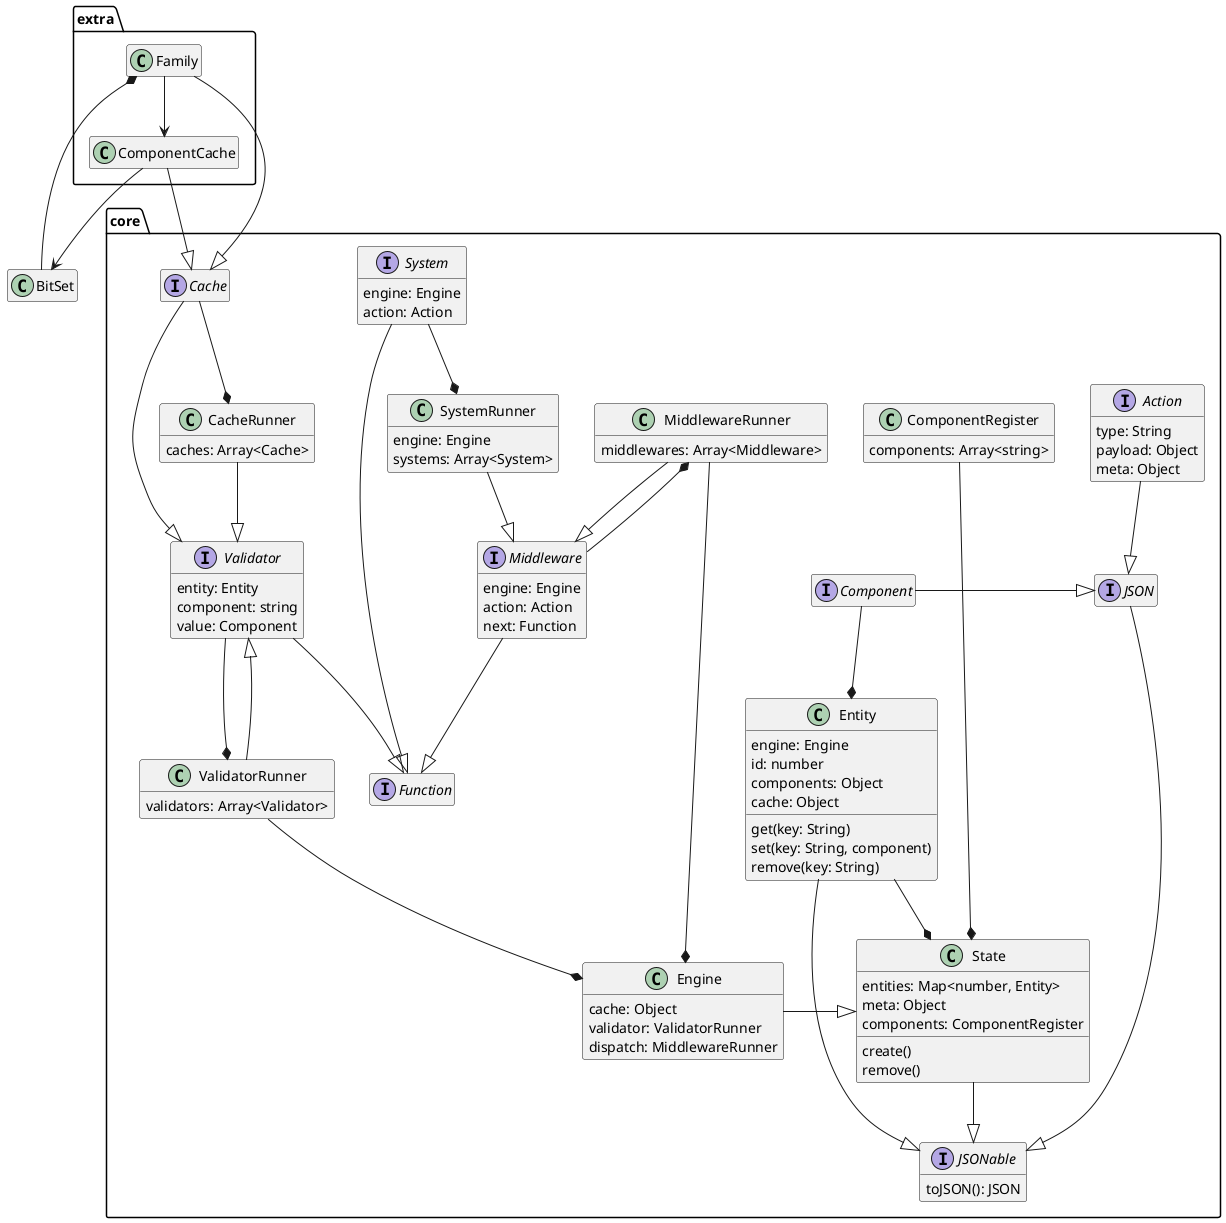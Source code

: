 @startuml

hide empty fields
hide empty methods

package core {

  interface Action {
    type: String
    payload: Object
    meta: Object
  }

  interface JSON
  interface JSONable {
    toJSON(): JSON
  }

  Action --|> JSON
  JSON --|> JSONable

  interface Middleware {
    engine: Engine
    action: Action
    next: Function
  }
  class MiddlewareRunner {
    middlewares: Array<Middleware>
  }

  MiddlewareRunner --|> Middleware
  Middleware --* MiddlewareRunner

  interface System {
    ' Systems should be able to set up events, etc. However I don't suppose
    ' That's system's job.
    engine: Engine
    action: Action
  }
  class SystemRunner {
    engine: Engine
    systems: Array<System>
  }

  SystemRunner --|> Middleware
  System --* SystemRunner

  interface Function

  Middleware --|> Function
  System --|> Function

  interface Component {
  }

  Component -|> JSON

  class Entity {
    engine: Engine
    id: number
    components: Object
    cache: Object
    get(key: String)
    set(key: String, component)
    remove(key: String)
  }

  Component --* Entity
  Entity -|> JSONable

  class State {
    entities: Map<number, Entity>
    meta: Object
    components: ComponentRegister

    create()
    remove()
  }

  Entity --* State
  State --|> JSONable
  ComponentRegister ----* State

  class ComponentRegister {
    components: Array<string>
  }

  interface Validator {
    entity: Entity
    component: string
    value: Component
  }

  Validator --|> Function

  class ValidatorRunner {
    validators: Array<Validator>
  }

  ValidatorRunner --|> Validator
  Validator --* ValidatorRunner

  interface Cache {
  }

  Cache --|> Validator

  class CacheRunner {
    caches: Array<Cache>
  }

  CacheRunner --|> Validator

  Cache --* CacheRunner

  class Engine {
    cache: Object
    validator: ValidatorRunner
    dispatch: MiddlewareRunner
  }

  ValidatorRunner --* Engine
  MiddlewareRunner --* Engine
  Engine -|> State

}

class BitSet

package extra {
  class ComponentCache
  ComponentCache --|> Cache
  ComponentCache --> BitSet
  class Family
  BitSet --* Family
  Family --|> Cache
  Family --> ComponentCache
}


@enduml
